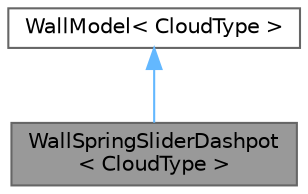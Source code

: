 digraph "WallSpringSliderDashpot&lt; CloudType &gt;"
{
 // LATEX_PDF_SIZE
  bgcolor="transparent";
  edge [fontname=Helvetica,fontsize=10,labelfontname=Helvetica,labelfontsize=10];
  node [fontname=Helvetica,fontsize=10,shape=box,height=0.2,width=0.4];
  Node1 [id="Node000001",label="WallSpringSliderDashpot\l\< CloudType \>",height=0.2,width=0.4,color="gray40", fillcolor="grey60", style="filled", fontcolor="black",tooltip="Forces between particles and walls, interacting with a spring, slider, damper model."];
  Node2 -> Node1 [id="edge1_Node000001_Node000002",dir="back",color="steelblue1",style="solid",tooltip=" "];
  Node2 [id="Node000002",label="WallModel\< CloudType \>",height=0.2,width=0.4,color="gray40", fillcolor="white", style="filled",URL="$classFoam_1_1WallModel.html",tooltip="Templated wall interaction class."];
}
